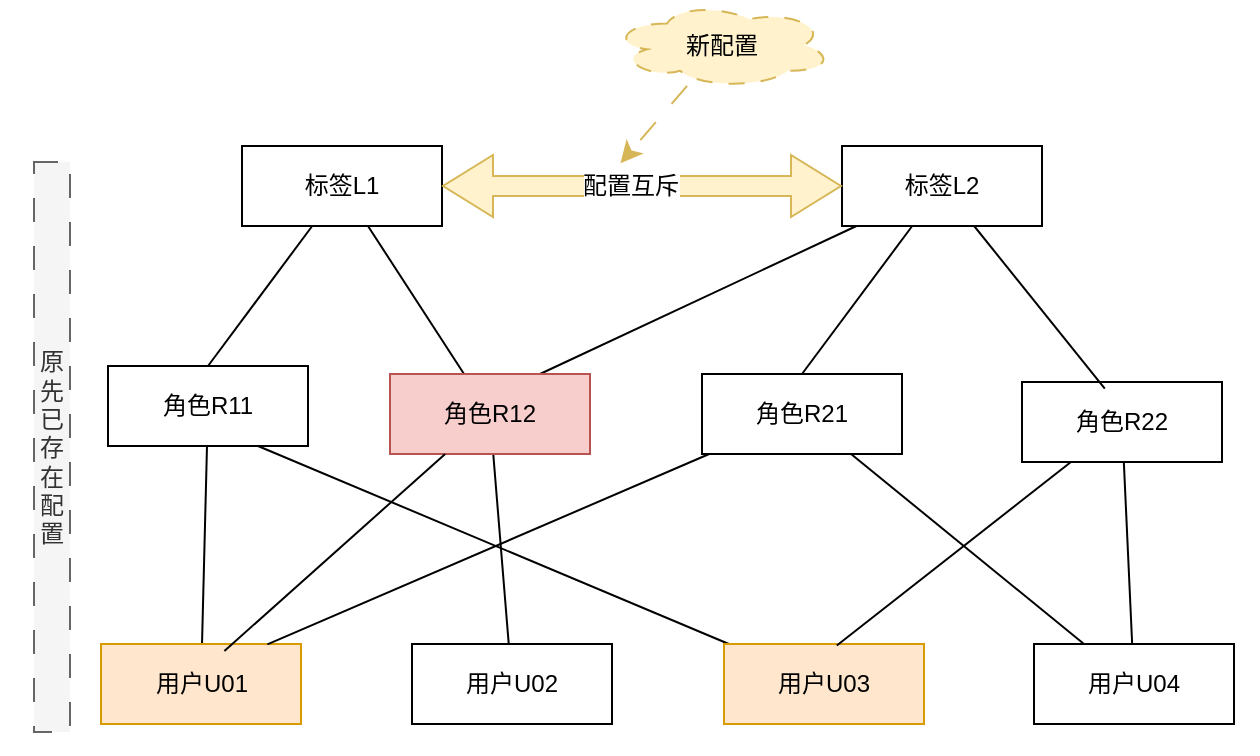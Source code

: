 <mxfile version="26.2.14" pages="5">
  <diagram name="标签互斥" id="sRZyp8Yas-7lkeCJVd-7">
    <mxGraphModel dx="1124" dy="819" grid="0" gridSize="10" guides="1" tooltips="1" connect="1" arrows="1" fold="1" page="0" pageScale="1" pageWidth="827" pageHeight="1169" math="0" shadow="0">
      <root>
        <mxCell id="0" />
        <mxCell id="1" parent="0" />
        <mxCell id="G1KZ766goiGEvs0yxv07-32" value="" style="rounded=0;whiteSpace=wrap;html=1;strokeColor=none;" vertex="1" parent="1">
          <mxGeometry x="-301" y="-58" width="629" height="377" as="geometry" />
        </mxCell>
        <mxCell id="G1KZ766goiGEvs0yxv07-8" style="edgeStyle=none;curved=1;rounded=0;orthogonalLoop=1;jettySize=auto;html=1;entryX=0.5;entryY=0;entryDx=0;entryDy=0;fontSize=12;startSize=8;endSize=8;endArrow=none;startFill=0;" edge="1" parent="1" source="G1KZ766goiGEvs0yxv07-2" target="G1KZ766goiGEvs0yxv07-4">
          <mxGeometry relative="1" as="geometry" />
        </mxCell>
        <mxCell id="G1KZ766goiGEvs0yxv07-9" style="edgeStyle=none;curved=1;rounded=0;orthogonalLoop=1;jettySize=auto;html=1;fontSize=12;startSize=8;endSize=8;endArrow=none;startFill=0;" edge="1" parent="1" source="G1KZ766goiGEvs0yxv07-2" target="G1KZ766goiGEvs0yxv07-5">
          <mxGeometry relative="1" as="geometry" />
        </mxCell>
        <mxCell id="G1KZ766goiGEvs0yxv07-2" value="标签L1" style="whiteSpace=wrap;html=1;align=center;" vertex="1" parent="1">
          <mxGeometry x="-180" y="15" width="100" height="40" as="geometry" />
        </mxCell>
        <mxCell id="G1KZ766goiGEvs0yxv07-10" style="edgeStyle=none;curved=1;rounded=0;orthogonalLoop=1;jettySize=auto;html=1;entryX=0.5;entryY=0;entryDx=0;entryDy=0;fontSize=12;startSize=8;endSize=8;endArrow=none;startFill=0;" edge="1" parent="1" source="G1KZ766goiGEvs0yxv07-3" target="G1KZ766goiGEvs0yxv07-6">
          <mxGeometry relative="1" as="geometry" />
        </mxCell>
        <mxCell id="G1KZ766goiGEvs0yxv07-27" style="edgeStyle=none;curved=1;rounded=0;orthogonalLoop=1;jettySize=auto;html=1;entryX=0.75;entryY=0;entryDx=0;entryDy=0;fontSize=12;startSize=8;endSize=8;endArrow=none;startFill=0;" edge="1" parent="1" source="G1KZ766goiGEvs0yxv07-3" target="G1KZ766goiGEvs0yxv07-5">
          <mxGeometry relative="1" as="geometry" />
        </mxCell>
        <mxCell id="G1KZ766goiGEvs0yxv07-3" value="标签L2" style="whiteSpace=wrap;html=1;align=center;" vertex="1" parent="1">
          <mxGeometry x="120" y="15" width="100" height="40" as="geometry" />
        </mxCell>
        <mxCell id="G1KZ766goiGEvs0yxv07-17" style="edgeStyle=none;curved=1;rounded=0;orthogonalLoop=1;jettySize=auto;html=1;fontSize=12;startSize=8;endSize=8;endArrow=none;startFill=0;" edge="1" parent="1" source="G1KZ766goiGEvs0yxv07-4" target="G1KZ766goiGEvs0yxv07-12">
          <mxGeometry relative="1" as="geometry" />
        </mxCell>
        <mxCell id="G1KZ766goiGEvs0yxv07-4" value="角色R11" style="whiteSpace=wrap;html=1;align=center;" vertex="1" parent="1">
          <mxGeometry x="-247" y="125" width="100" height="40" as="geometry" />
        </mxCell>
        <mxCell id="G1KZ766goiGEvs0yxv07-20" style="edgeStyle=none;curved=1;rounded=0;orthogonalLoop=1;jettySize=auto;html=1;fontSize=12;startSize=8;endSize=8;endArrow=none;startFill=0;" edge="1" parent="1" source="G1KZ766goiGEvs0yxv07-5" target="G1KZ766goiGEvs0yxv07-13">
          <mxGeometry relative="1" as="geometry" />
        </mxCell>
        <mxCell id="G1KZ766goiGEvs0yxv07-21" style="edgeStyle=none;curved=1;rounded=0;orthogonalLoop=1;jettySize=auto;html=1;fontSize=12;startSize=8;endSize=8;exitX=0.75;exitY=1;exitDx=0;exitDy=0;endArrow=none;startFill=0;" edge="1" parent="1" source="G1KZ766goiGEvs0yxv07-4" target="G1KZ766goiGEvs0yxv07-14">
          <mxGeometry relative="1" as="geometry" />
        </mxCell>
        <mxCell id="G1KZ766goiGEvs0yxv07-5" value="角色R12" style="whiteSpace=wrap;html=1;align=center;fillColor=#f8cecc;strokeColor=#b85450;" vertex="1" parent="1">
          <mxGeometry x="-106" y="129" width="100" height="40" as="geometry" />
        </mxCell>
        <mxCell id="G1KZ766goiGEvs0yxv07-24" style="edgeStyle=none;curved=1;rounded=0;orthogonalLoop=1;jettySize=auto;html=1;entryX=0.25;entryY=0;entryDx=0;entryDy=0;fontSize=12;startSize=8;endSize=8;endArrow=none;startFill=0;" edge="1" parent="1" source="G1KZ766goiGEvs0yxv07-6" target="G1KZ766goiGEvs0yxv07-15">
          <mxGeometry relative="1" as="geometry" />
        </mxCell>
        <mxCell id="G1KZ766goiGEvs0yxv07-6" value="角色R21" style="whiteSpace=wrap;html=1;align=center;" vertex="1" parent="1">
          <mxGeometry x="50" y="129" width="100" height="40" as="geometry" />
        </mxCell>
        <mxCell id="G1KZ766goiGEvs0yxv07-22" style="edgeStyle=none;curved=1;rounded=0;orthogonalLoop=1;jettySize=auto;html=1;fontSize=12;startSize=8;endSize=8;endArrow=none;startFill=0;" edge="1" parent="1" source="G1KZ766goiGEvs0yxv07-7" target="G1KZ766goiGEvs0yxv07-15">
          <mxGeometry relative="1" as="geometry" />
        </mxCell>
        <mxCell id="G1KZ766goiGEvs0yxv07-7" value="角色R22" style="whiteSpace=wrap;html=1;align=center;" vertex="1" parent="1">
          <mxGeometry x="210" y="133" width="100" height="40" as="geometry" />
        </mxCell>
        <mxCell id="G1KZ766goiGEvs0yxv07-11" style="edgeStyle=none;curved=1;rounded=0;orthogonalLoop=1;jettySize=auto;html=1;entryX=0.414;entryY=0.083;entryDx=0;entryDy=0;entryPerimeter=0;fontSize=12;startSize=8;endSize=8;endArrow=none;startFill=0;" edge="1" parent="1" source="G1KZ766goiGEvs0yxv07-3" target="G1KZ766goiGEvs0yxv07-7">
          <mxGeometry relative="1" as="geometry" />
        </mxCell>
        <mxCell id="G1KZ766goiGEvs0yxv07-12" value="用户U01" style="whiteSpace=wrap;html=1;align=center;fillColor=#ffe6cc;strokeColor=#d79b00;" vertex="1" parent="1">
          <mxGeometry x="-250.5" y="264" width="100" height="40" as="geometry" />
        </mxCell>
        <mxCell id="G1KZ766goiGEvs0yxv07-13" value="用户U02" style="whiteSpace=wrap;html=1;align=center;" vertex="1" parent="1">
          <mxGeometry x="-95" y="264" width="100" height="40" as="geometry" />
        </mxCell>
        <mxCell id="G1KZ766goiGEvs0yxv07-14" value="用户U03" style="whiteSpace=wrap;html=1;align=center;fillColor=#ffe6cc;strokeColor=#d79b00;" vertex="1" parent="1">
          <mxGeometry x="61" y="264" width="100" height="40" as="geometry" />
        </mxCell>
        <mxCell id="G1KZ766goiGEvs0yxv07-15" value="用户U04" style="whiteSpace=wrap;html=1;align=center;" vertex="1" parent="1">
          <mxGeometry x="216" y="264" width="100" height="40" as="geometry" />
        </mxCell>
        <mxCell id="G1KZ766goiGEvs0yxv07-18" style="edgeStyle=none;curved=1;rounded=0;orthogonalLoop=1;jettySize=auto;html=1;entryX=0.617;entryY=0.087;entryDx=0;entryDy=0;entryPerimeter=0;fontSize=12;startSize=8;endSize=8;endArrow=none;startFill=0;" edge="1" parent="1" source="G1KZ766goiGEvs0yxv07-5" target="G1KZ766goiGEvs0yxv07-12">
          <mxGeometry relative="1" as="geometry" />
        </mxCell>
        <mxCell id="G1KZ766goiGEvs0yxv07-19" style="edgeStyle=none;curved=1;rounded=0;orthogonalLoop=1;jettySize=auto;html=1;entryX=0.832;entryY=0.004;entryDx=0;entryDy=0;entryPerimeter=0;fontSize=12;startSize=8;endSize=8;endArrow=none;startFill=0;" edge="1" parent="1" source="G1KZ766goiGEvs0yxv07-6" target="G1KZ766goiGEvs0yxv07-12">
          <mxGeometry relative="1" as="geometry" />
        </mxCell>
        <mxCell id="G1KZ766goiGEvs0yxv07-23" style="edgeStyle=none;curved=1;rounded=0;orthogonalLoop=1;jettySize=auto;html=1;entryX=0.564;entryY=0.018;entryDx=0;entryDy=0;entryPerimeter=0;fontSize=12;startSize=8;endSize=8;endArrow=none;startFill=0;" edge="1" parent="1" source="G1KZ766goiGEvs0yxv07-7" target="G1KZ766goiGEvs0yxv07-14">
          <mxGeometry relative="1" as="geometry" />
        </mxCell>
        <mxCell id="G1KZ766goiGEvs0yxv07-25" value="" style="shape=flexArrow;endArrow=classic;startArrow=classic;html=1;rounded=0;fontSize=12;startSize=8;endSize=8;curved=1;entryX=0;entryY=0.5;entryDx=0;entryDy=0;exitX=1;exitY=0.5;exitDx=0;exitDy=0;fillColor=#fff2cc;strokeColor=#d6b656;" edge="1" parent="1" source="G1KZ766goiGEvs0yxv07-2" target="G1KZ766goiGEvs0yxv07-3">
          <mxGeometry width="100" height="100" relative="1" as="geometry">
            <mxPoint x="-40" y="68" as="sourcePoint" />
            <mxPoint x="60" y="-32" as="targetPoint" />
          </mxGeometry>
        </mxCell>
        <mxCell id="G1KZ766goiGEvs0yxv07-26" value="配置互斥" style="edgeLabel;html=1;align=center;verticalAlign=middle;resizable=0;points=[];fontSize=12;" vertex="1" connectable="0" parent="G1KZ766goiGEvs0yxv07-25">
          <mxGeometry x="-0.058" relative="1" as="geometry">
            <mxPoint as="offset" />
          </mxGeometry>
        </mxCell>
        <mxCell id="G1KZ766goiGEvs0yxv07-29" value="原先已存在配置" style="text;html=1;align=center;verticalAlign=middle;whiteSpace=wrap;rounded=0;dashed=1;strokeColor=#666666;dashPattern=12 12;fillColor=#f5f5f5;fontColor=#333333;" vertex="1" parent="1">
          <mxGeometry x="-284" y="23" width="18" height="285" as="geometry" />
        </mxCell>
        <mxCell id="G1KZ766goiGEvs0yxv07-31" style="edgeStyle=none;curved=1;rounded=0;orthogonalLoop=1;jettySize=auto;html=1;fontSize=12;startSize=8;endSize=8;dashed=1;dashPattern=12 12;fillColor=#fff2cc;strokeColor=#d6b656;" edge="1" parent="1" source="G1KZ766goiGEvs0yxv07-30">
          <mxGeometry relative="1" as="geometry">
            <mxPoint x="9.241" y="23.621" as="targetPoint" />
          </mxGeometry>
        </mxCell>
        <mxCell id="G1KZ766goiGEvs0yxv07-30" value="新配置" style="ellipse;shape=cloud;whiteSpace=wrap;html=1;dashed=1;dashPattern=8 8;fillColor=#fff2cc;strokeColor=#d6b656;" vertex="1" parent="1">
          <mxGeometry x="5" y="-57" width="110" height="43" as="geometry" />
        </mxCell>
      </root>
    </mxGraphModel>
  </diagram>
  <diagram id="r5c-nV8iw3ZTS1034cAv" name="职务表模型">
    <mxGraphModel dx="1120" dy="823" grid="0" gridSize="10" guides="1" tooltips="1" connect="1" arrows="1" fold="1" page="0" pageScale="1" pageWidth="827" pageHeight="1169" math="0" shadow="0">
      <root>
        <mxCell id="0" />
        <mxCell id="1" parent="0" />
        <mxCell id="ipFM4Zahh8e25MjfT3L8-1" value="账号" style="shape=table;startSize=30;container=1;collapsible=1;childLayout=tableLayout;fixedRows=1;rowLines=0;fontStyle=1;align=center;resizeLast=1;html=1;" parent="1" vertex="1">
          <mxGeometry x="-162" y="-45" width="180" height="150" as="geometry" />
        </mxCell>
        <mxCell id="ipFM4Zahh8e25MjfT3L8-2" value="" style="shape=tableRow;horizontal=0;startSize=0;swimlaneHead=0;swimlaneBody=0;fillColor=none;collapsible=0;dropTarget=0;points=[[0,0.5],[1,0.5]];portConstraint=eastwest;top=0;left=0;right=0;bottom=1;" parent="ipFM4Zahh8e25MjfT3L8-1" vertex="1">
          <mxGeometry y="30" width="180" height="30" as="geometry" />
        </mxCell>
        <mxCell id="ipFM4Zahh8e25MjfT3L8-3" value="PK" style="shape=partialRectangle;connectable=0;fillColor=none;top=0;left=0;bottom=0;right=0;fontStyle=1;overflow=hidden;whiteSpace=wrap;html=1;" parent="ipFM4Zahh8e25MjfT3L8-2" vertex="1">
          <mxGeometry width="30" height="30" as="geometry">
            <mxRectangle width="30" height="30" as="alternateBounds" />
          </mxGeometry>
        </mxCell>
        <mxCell id="ipFM4Zahh8e25MjfT3L8-4" value="账号ID" style="shape=partialRectangle;connectable=0;fillColor=none;top=0;left=0;bottom=0;right=0;align=left;spacingLeft=6;fontStyle=5;overflow=hidden;whiteSpace=wrap;html=1;" parent="ipFM4Zahh8e25MjfT3L8-2" vertex="1">
          <mxGeometry x="30" width="150" height="30" as="geometry">
            <mxRectangle width="150" height="30" as="alternateBounds" />
          </mxGeometry>
        </mxCell>
        <mxCell id="ipFM4Zahh8e25MjfT3L8-5" value="" style="shape=tableRow;horizontal=0;startSize=0;swimlaneHead=0;swimlaneBody=0;fillColor=none;collapsible=0;dropTarget=0;points=[[0,0.5],[1,0.5]];portConstraint=eastwest;top=0;left=0;right=0;bottom=0;" parent="ipFM4Zahh8e25MjfT3L8-1" vertex="1">
          <mxGeometry y="60" width="180" height="30" as="geometry" />
        </mxCell>
        <mxCell id="ipFM4Zahh8e25MjfT3L8-6" value="" style="shape=partialRectangle;connectable=0;fillColor=none;top=0;left=0;bottom=0;right=0;editable=1;overflow=hidden;whiteSpace=wrap;html=1;" parent="ipFM4Zahh8e25MjfT3L8-5" vertex="1">
          <mxGeometry width="30" height="30" as="geometry">
            <mxRectangle width="30" height="30" as="alternateBounds" />
          </mxGeometry>
        </mxCell>
        <mxCell id="ipFM4Zahh8e25MjfT3L8-7" value="账号名" style="shape=partialRectangle;connectable=0;fillColor=none;top=0;left=0;bottom=0;right=0;align=left;spacingLeft=6;overflow=hidden;whiteSpace=wrap;html=1;" parent="ipFM4Zahh8e25MjfT3L8-5" vertex="1">
          <mxGeometry x="30" width="150" height="30" as="geometry">
            <mxRectangle width="150" height="30" as="alternateBounds" />
          </mxGeometry>
        </mxCell>
        <mxCell id="ipFM4Zahh8e25MjfT3L8-8" value="" style="shape=tableRow;horizontal=0;startSize=0;swimlaneHead=0;swimlaneBody=0;fillColor=none;collapsible=0;dropTarget=0;points=[[0,0.5],[1,0.5]];portConstraint=eastwest;top=0;left=0;right=0;bottom=0;" parent="ipFM4Zahh8e25MjfT3L8-1" vertex="1">
          <mxGeometry y="90" width="180" height="30" as="geometry" />
        </mxCell>
        <mxCell id="ipFM4Zahh8e25MjfT3L8-9" value="" style="shape=partialRectangle;connectable=0;fillColor=none;top=0;left=0;bottom=0;right=0;editable=1;overflow=hidden;whiteSpace=wrap;html=1;" parent="ipFM4Zahh8e25MjfT3L8-8" vertex="1">
          <mxGeometry width="30" height="30" as="geometry">
            <mxRectangle width="30" height="30" as="alternateBounds" />
          </mxGeometry>
        </mxCell>
        <mxCell id="ipFM4Zahh8e25MjfT3L8-10" value="姓名" style="shape=partialRectangle;connectable=0;fillColor=none;top=0;left=0;bottom=0;right=0;align=left;spacingLeft=6;overflow=hidden;whiteSpace=wrap;html=1;" parent="ipFM4Zahh8e25MjfT3L8-8" vertex="1">
          <mxGeometry x="30" width="150" height="30" as="geometry">
            <mxRectangle width="150" height="30" as="alternateBounds" />
          </mxGeometry>
        </mxCell>
        <mxCell id="ipFM4Zahh8e25MjfT3L8-11" value="" style="shape=tableRow;horizontal=0;startSize=0;swimlaneHead=0;swimlaneBody=0;fillColor=none;collapsible=0;dropTarget=0;points=[[0,0.5],[1,0.5]];portConstraint=eastwest;top=0;left=0;right=0;bottom=0;" parent="ipFM4Zahh8e25MjfT3L8-1" vertex="1">
          <mxGeometry y="120" width="180" height="30" as="geometry" />
        </mxCell>
        <mxCell id="ipFM4Zahh8e25MjfT3L8-12" value="" style="shape=partialRectangle;connectable=0;fillColor=none;top=0;left=0;bottom=0;right=0;editable=1;overflow=hidden;whiteSpace=wrap;html=1;" parent="ipFM4Zahh8e25MjfT3L8-11" vertex="1">
          <mxGeometry width="30" height="30" as="geometry">
            <mxRectangle width="30" height="30" as="alternateBounds" />
          </mxGeometry>
        </mxCell>
        <mxCell id="ipFM4Zahh8e25MjfT3L8-13" value="职务ID" style="shape=partialRectangle;connectable=0;fillColor=none;top=0;left=0;bottom=0;right=0;align=left;spacingLeft=6;overflow=hidden;whiteSpace=wrap;html=1;" parent="ipFM4Zahh8e25MjfT3L8-11" vertex="1">
          <mxGeometry x="30" width="150" height="30" as="geometry">
            <mxRectangle width="150" height="30" as="alternateBounds" />
          </mxGeometry>
        </mxCell>
        <mxCell id="ipFM4Zahh8e25MjfT3L8-14" value="职务" style="shape=table;startSize=30;container=1;collapsible=1;childLayout=tableLayout;fixedRows=1;rowLines=0;fontStyle=1;align=center;resizeLast=1;html=1;" parent="1" vertex="1">
          <mxGeometry x="172" y="-45" width="180" height="210" as="geometry" />
        </mxCell>
        <mxCell id="ipFM4Zahh8e25MjfT3L8-15" value="" style="shape=tableRow;horizontal=0;startSize=0;swimlaneHead=0;swimlaneBody=0;fillColor=none;collapsible=0;dropTarget=0;points=[[0,0.5],[1,0.5]];portConstraint=eastwest;top=0;left=0;right=0;bottom=1;" parent="ipFM4Zahh8e25MjfT3L8-14" vertex="1">
          <mxGeometry y="30" width="180" height="30" as="geometry" />
        </mxCell>
        <mxCell id="ipFM4Zahh8e25MjfT3L8-16" value="PK" style="shape=partialRectangle;connectable=0;fillColor=none;top=0;left=0;bottom=0;right=0;fontStyle=1;overflow=hidden;whiteSpace=wrap;html=1;" parent="ipFM4Zahh8e25MjfT3L8-15" vertex="1">
          <mxGeometry width="30" height="30" as="geometry">
            <mxRectangle width="30" height="30" as="alternateBounds" />
          </mxGeometry>
        </mxCell>
        <mxCell id="ipFM4Zahh8e25MjfT3L8-17" value="职务ID" style="shape=partialRectangle;connectable=0;fillColor=none;top=0;left=0;bottom=0;right=0;align=left;spacingLeft=6;fontStyle=5;overflow=hidden;whiteSpace=wrap;html=1;" parent="ipFM4Zahh8e25MjfT3L8-15" vertex="1">
          <mxGeometry x="30" width="150" height="30" as="geometry">
            <mxRectangle width="150" height="30" as="alternateBounds" />
          </mxGeometry>
        </mxCell>
        <mxCell id="ipFM4Zahh8e25MjfT3L8-18" value="" style="shape=tableRow;horizontal=0;startSize=0;swimlaneHead=0;swimlaneBody=0;fillColor=none;collapsible=0;dropTarget=0;points=[[0,0.5],[1,0.5]];portConstraint=eastwest;top=0;left=0;right=0;bottom=0;" parent="ipFM4Zahh8e25MjfT3L8-14" vertex="1">
          <mxGeometry y="60" width="180" height="30" as="geometry" />
        </mxCell>
        <mxCell id="ipFM4Zahh8e25MjfT3L8-19" value="" style="shape=partialRectangle;connectable=0;fillColor=none;top=0;left=0;bottom=0;right=0;editable=1;overflow=hidden;whiteSpace=wrap;html=1;" parent="ipFM4Zahh8e25MjfT3L8-18" vertex="1">
          <mxGeometry width="30" height="30" as="geometry">
            <mxRectangle width="30" height="30" as="alternateBounds" />
          </mxGeometry>
        </mxCell>
        <mxCell id="ipFM4Zahh8e25MjfT3L8-20" value="职务名称" style="shape=partialRectangle;connectable=0;fillColor=none;top=0;left=0;bottom=0;right=0;align=left;spacingLeft=6;overflow=hidden;whiteSpace=wrap;html=1;" parent="ipFM4Zahh8e25MjfT3L8-18" vertex="1">
          <mxGeometry x="30" width="150" height="30" as="geometry">
            <mxRectangle width="150" height="30" as="alternateBounds" />
          </mxGeometry>
        </mxCell>
        <mxCell id="JGVsBsjAa0BmIgP1gEQa-1" value="" style="shape=tableRow;horizontal=0;startSize=0;swimlaneHead=0;swimlaneBody=0;fillColor=none;collapsible=0;dropTarget=0;points=[[0,0.5],[1,0.5]];portConstraint=eastwest;top=0;left=0;right=0;bottom=0;" vertex="1" parent="ipFM4Zahh8e25MjfT3L8-14">
          <mxGeometry y="90" width="180" height="30" as="geometry" />
        </mxCell>
        <mxCell id="JGVsBsjAa0BmIgP1gEQa-2" value="" style="shape=partialRectangle;connectable=0;fillColor=none;top=0;left=0;bottom=0;right=0;editable=1;overflow=hidden;whiteSpace=wrap;html=1;" vertex="1" parent="JGVsBsjAa0BmIgP1gEQa-1">
          <mxGeometry width="30" height="30" as="geometry">
            <mxRectangle width="30" height="30" as="alternateBounds" />
          </mxGeometry>
        </mxCell>
        <mxCell id="JGVsBsjAa0BmIgP1gEQa-3" value="职务简称" style="shape=partialRectangle;connectable=0;fillColor=none;top=0;left=0;bottom=0;right=0;align=left;spacingLeft=6;overflow=hidden;whiteSpace=wrap;html=1;" vertex="1" parent="JGVsBsjAa0BmIgP1gEQa-1">
          <mxGeometry x="30" width="150" height="30" as="geometry">
            <mxRectangle width="150" height="30" as="alternateBounds" />
          </mxGeometry>
        </mxCell>
        <mxCell id="ipFM4Zahh8e25MjfT3L8-21" value="" style="shape=tableRow;horizontal=0;startSize=0;swimlaneHead=0;swimlaneBody=0;fillColor=none;collapsible=0;dropTarget=0;points=[[0,0.5],[1,0.5]];portConstraint=eastwest;top=0;left=0;right=0;bottom=0;" parent="ipFM4Zahh8e25MjfT3L8-14" vertex="1">
          <mxGeometry y="120" width="180" height="30" as="geometry" />
        </mxCell>
        <mxCell id="ipFM4Zahh8e25MjfT3L8-22" value="" style="shape=partialRectangle;connectable=0;fillColor=none;top=0;left=0;bottom=0;right=0;editable=1;overflow=hidden;whiteSpace=wrap;html=1;" parent="ipFM4Zahh8e25MjfT3L8-21" vertex="1">
          <mxGeometry width="30" height="30" as="geometry">
            <mxRectangle width="30" height="30" as="alternateBounds" />
          </mxGeometry>
        </mxCell>
        <mxCell id="ipFM4Zahh8e25MjfT3L8-23" value="层级（总部/省分/地市）" style="shape=partialRectangle;connectable=0;fillColor=none;top=0;left=0;bottom=0;right=0;align=left;spacingLeft=6;overflow=hidden;whiteSpace=wrap;html=1;" parent="ipFM4Zahh8e25MjfT3L8-21" vertex="1">
          <mxGeometry x="30" width="150" height="30" as="geometry">
            <mxRectangle width="150" height="30" as="alternateBounds" />
          </mxGeometry>
        </mxCell>
        <mxCell id="ipFM4Zahh8e25MjfT3L8-24" value="" style="shape=tableRow;horizontal=0;startSize=0;swimlaneHead=0;swimlaneBody=0;fillColor=none;collapsible=0;dropTarget=0;points=[[0,0.5],[1,0.5]];portConstraint=eastwest;top=0;left=0;right=0;bottom=0;" parent="ipFM4Zahh8e25MjfT3L8-14" vertex="1">
          <mxGeometry y="150" width="180" height="30" as="geometry" />
        </mxCell>
        <mxCell id="ipFM4Zahh8e25MjfT3L8-25" value="" style="shape=partialRectangle;connectable=0;fillColor=none;top=0;left=0;bottom=0;right=0;editable=1;overflow=hidden;whiteSpace=wrap;html=1;" parent="ipFM4Zahh8e25MjfT3L8-24" vertex="1">
          <mxGeometry width="30" height="30" as="geometry">
            <mxRectangle width="30" height="30" as="alternateBounds" />
          </mxGeometry>
        </mxCell>
        <mxCell id="ipFM4Zahh8e25MjfT3L8-26" value="排序值（100~999）" style="shape=partialRectangle;connectable=0;fillColor=none;top=0;left=0;bottom=0;right=0;align=left;spacingLeft=6;overflow=hidden;whiteSpace=wrap;html=1;" parent="ipFM4Zahh8e25MjfT3L8-24" vertex="1">
          <mxGeometry x="30" width="150" height="30" as="geometry">
            <mxRectangle width="150" height="30" as="alternateBounds" />
          </mxGeometry>
        </mxCell>
        <mxCell id="ipFM4Zahh8e25MjfT3L8-27" value="" style="shape=tableRow;horizontal=0;startSize=0;swimlaneHead=0;swimlaneBody=0;fillColor=none;collapsible=0;dropTarget=0;points=[[0,0.5],[1,0.5]];portConstraint=eastwest;top=0;left=0;right=0;bottom=0;" parent="ipFM4Zahh8e25MjfT3L8-14" vertex="1">
          <mxGeometry y="180" width="180" height="30" as="geometry" />
        </mxCell>
        <mxCell id="ipFM4Zahh8e25MjfT3L8-28" value="" style="shape=partialRectangle;connectable=0;fillColor=none;top=0;left=0;bottom=0;right=0;editable=1;overflow=hidden;whiteSpace=wrap;html=1;" parent="ipFM4Zahh8e25MjfT3L8-27" vertex="1">
          <mxGeometry width="30" height="30" as="geometry">
            <mxRectangle width="30" height="30" as="alternateBounds" />
          </mxGeometry>
        </mxCell>
        <mxCell id="ipFM4Zahh8e25MjfT3L8-29" value="备注" style="shape=partialRectangle;connectable=0;fillColor=none;top=0;left=0;bottom=0;right=0;align=left;spacingLeft=6;overflow=hidden;whiteSpace=wrap;html=1;" parent="ipFM4Zahh8e25MjfT3L8-27" vertex="1">
          <mxGeometry x="30" width="150" height="30" as="geometry">
            <mxRectangle width="150" height="30" as="alternateBounds" />
          </mxGeometry>
        </mxCell>
        <mxCell id="ipFM4Zahh8e25MjfT3L8-30" style="edgeStyle=orthogonalEdgeStyle;rounded=0;orthogonalLoop=1;jettySize=auto;html=1;entryX=0;entryY=0.5;entryDx=0;entryDy=0;fontSize=12;startSize=8;endSize=8;exitX=1;exitY=0.5;exitDx=0;exitDy=0;startArrow=ERoneToMany;startFill=0;endArrow=ERmandOne;endFill=0;" parent="1" source="ipFM4Zahh8e25MjfT3L8-11" target="ipFM4Zahh8e25MjfT3L8-15" edge="1">
          <mxGeometry relative="1" as="geometry" />
        </mxCell>
      </root>
    </mxGraphModel>
  </diagram>
  <diagram id="tgAgG-Pi4elK45_AKCTg" name="标准角色新增流程">
    <mxGraphModel dx="1444" dy="1014" grid="0" gridSize="10" guides="1" tooltips="1" connect="1" arrows="1" fold="1" page="0" pageScale="1" pageWidth="827" pageHeight="1169" math="0" shadow="0">
      <root>
        <mxCell id="0" />
        <mxCell id="1" parent="0" />
        <mxCell id="INYJPUc9phHzW6EPjb9G-1" value="Pool" style="swimlane;childLayout=stackLayout;resizeParent=1;resizeParentMax=0;startSize=20;horizontal=0;horizontalStack=1;fillColor=#f5f5f5;fontColor=#333333;strokeColor=#666666;" vertex="1" parent="1">
          <mxGeometry x="-89" y="-57" width="758" height="511" as="geometry" />
        </mxCell>
        <mxCell id="INYJPUc9phHzW6EPjb9G-2" value="总部业务管理员" style="swimlane;startSize=20;" vertex="1" parent="INYJPUc9phHzW6EPjb9G-1">
          <mxGeometry x="20" width="220" height="511" as="geometry" />
        </mxCell>
        <mxCell id="INYJPUc9phHzW6EPjb9G-5" value="新建标准角色" style="rounded=0;whiteSpace=wrap;html=1;" vertex="1" parent="INYJPUc9phHzW6EPjb9G-2">
          <mxGeometry x="52" y="58" width="120" height="60" as="geometry" />
        </mxCell>
        <mxCell id="INYJPUc9phHzW6EPjb9G-6" value="配置标准角色与组织关系" style="rounded=0;whiteSpace=wrap;html=1;" vertex="1" parent="INYJPUc9phHzW6EPjb9G-2">
          <mxGeometry x="52" y="167" width="120" height="60" as="geometry" />
        </mxCell>
        <mxCell id="INYJPUc9phHzW6EPjb9G-7" value="" style="edgeStyle=none;curved=1;rounded=0;orthogonalLoop=1;jettySize=auto;html=1;fontSize=12;startSize=8;endSize=8;" edge="1" parent="INYJPUc9phHzW6EPjb9G-2" source="INYJPUc9phHzW6EPjb9G-5" target="INYJPUc9phHzW6EPjb9G-6">
          <mxGeometry relative="1" as="geometry" />
        </mxCell>
        <mxCell id="INYJPUc9phHzW6EPjb9G-3" value="各省地市业务管理员" style="swimlane;startSize=20;" vertex="1" parent="INYJPUc9phHzW6EPjb9G-1">
          <mxGeometry x="240" width="298" height="511" as="geometry" />
        </mxCell>
        <mxCell id="INYJPUc9phHzW6EPjb9G-8" value="&lt;span style=&quot;color: rgb(0, 0, 0);&quot;&gt;配置标准角色与所辖组织关系&lt;/span&gt;" style="rounded=0;whiteSpace=wrap;html=1;" vertex="1" parent="INYJPUc9phHzW6EPjb9G-3">
          <mxGeometry x="76" y="167" width="120" height="60" as="geometry" />
        </mxCell>
        <mxCell id="INYJPUc9phHzW6EPjb9G-16" value="" style="edgeStyle=none;curved=1;rounded=0;orthogonalLoop=1;jettySize=auto;html=1;fontSize=12;startSize=8;endSize=8;" edge="1" parent="INYJPUc9phHzW6EPjb9G-3" source="INYJPUc9phHzW6EPjb9G-12" target="INYJPUc9phHzW6EPjb9G-15">
          <mxGeometry relative="1" as="geometry" />
        </mxCell>
        <mxCell id="INYJPUc9phHzW6EPjb9G-12" value="自动产生角色实例" style="rounded=0;whiteSpace=wrap;html=1;fillColor=#dae8fc;strokeColor=#6c8ebf;" vertex="1" parent="INYJPUc9phHzW6EPjb9G-3">
          <mxGeometry x="-62" y="279" width="120" height="60" as="geometry" />
        </mxCell>
        <mxCell id="INYJPUc9phHzW6EPjb9G-14" style="edgeStyle=none;curved=1;rounded=0;orthogonalLoop=1;jettySize=auto;html=1;entryX=0.602;entryY=0.037;entryDx=0;entryDy=0;entryPerimeter=0;fontSize=12;startSize=8;endSize=8;" edge="1" parent="INYJPUc9phHzW6EPjb9G-3" source="INYJPUc9phHzW6EPjb9G-8" target="INYJPUc9phHzW6EPjb9G-12">
          <mxGeometry relative="1" as="geometry" />
        </mxCell>
        <mxCell id="INYJPUc9phHzW6EPjb9G-15" value="配置角色实例拥有权限" style="rounded=0;whiteSpace=wrap;html=1;" vertex="1" parent="INYJPUc9phHzW6EPjb9G-3">
          <mxGeometry x="58" y="400" width="120" height="60" as="geometry" />
        </mxCell>
        <mxCell id="INYJPUc9phHzW6EPjb9G-4" value="4A管理员" style="swimlane;startSize=20;" vertex="1" parent="INYJPUc9phHzW6EPjb9G-1">
          <mxGeometry x="538" width="220" height="511" as="geometry" />
        </mxCell>
        <mxCell id="INYJPUc9phHzW6EPjb9G-19" value="" style="edgeStyle=none;curved=1;rounded=0;orthogonalLoop=1;jettySize=auto;html=1;fontSize=12;startSize=8;endSize=8;" edge="1" parent="INYJPUc9phHzW6EPjb9G-4" source="INYJPUc9phHzW6EPjb9G-17" target="INYJPUc9phHzW6EPjb9G-18">
          <mxGeometry relative="1" as="geometry" />
        </mxCell>
        <mxCell id="INYJPUc9phHzW6EPjb9G-17" value="选择用户" style="rounded=0;whiteSpace=wrap;html=1;" vertex="1" parent="INYJPUc9phHzW6EPjb9G-4">
          <mxGeometry x="50" y="64" width="120" height="60" as="geometry" />
        </mxCell>
        <mxCell id="INYJPUc9phHzW6EPjb9G-21" value="" style="edgeStyle=none;curved=1;rounded=0;orthogonalLoop=1;jettySize=auto;html=1;fontSize=12;startSize=8;endSize=8;" edge="1" parent="INYJPUc9phHzW6EPjb9G-4" source="INYJPUc9phHzW6EPjb9G-18" target="INYJPUc9phHzW6EPjb9G-20">
          <mxGeometry relative="1" as="geometry" />
        </mxCell>
        <mxCell id="INYJPUc9phHzW6EPjb9G-18" value="根据组织+标准角色查找匹配角色实例" style="whiteSpace=wrap;html=1;rounded=0;" vertex="1" parent="INYJPUc9phHzW6EPjb9G-4">
          <mxGeometry x="50" y="187" width="120" height="60" as="geometry" />
        </mxCell>
        <mxCell id="INYJPUc9phHzW6EPjb9G-25" value="" style="edgeStyle=none;curved=1;rounded=0;orthogonalLoop=1;jettySize=auto;html=1;fontSize=12;startSize=8;endSize=8;" edge="1" parent="INYJPUc9phHzW6EPjb9G-4" source="INYJPUc9phHzW6EPjb9G-20" target="INYJPUc9phHzW6EPjb9G-24">
          <mxGeometry relative="1" as="geometry" />
        </mxCell>
        <mxCell id="INYJPUc9phHzW6EPjb9G-20" value="选择角色实例配置到人员" style="whiteSpace=wrap;html=1;rounded=0;" vertex="1" parent="INYJPUc9phHzW6EPjb9G-4">
          <mxGeometry x="50" y="296" width="120" height="60" as="geometry" />
        </mxCell>
        <mxCell id="INYJPUc9phHzW6EPjb9G-24" value="自动设置用户权限" style="whiteSpace=wrap;html=1;rounded=0;fillColor=#dae8fc;strokeColor=#6c8ebf;" vertex="1" parent="INYJPUc9phHzW6EPjb9G-4">
          <mxGeometry x="50" y="410" width="120" height="60" as="geometry" />
        </mxCell>
        <mxCell id="INYJPUc9phHzW6EPjb9G-9" value="" style="edgeStyle=none;curved=1;rounded=0;orthogonalLoop=1;jettySize=auto;html=1;fontSize=12;startSize=8;endSize=8;" edge="1" parent="INYJPUc9phHzW6EPjb9G-1" source="INYJPUc9phHzW6EPjb9G-6" target="INYJPUc9phHzW6EPjb9G-8">
          <mxGeometry relative="1" as="geometry" />
        </mxCell>
        <mxCell id="INYJPUc9phHzW6EPjb9G-13" value="" style="edgeStyle=none;curved=1;rounded=0;orthogonalLoop=1;jettySize=auto;html=1;fontSize=12;startSize=8;endSize=8;" edge="1" parent="INYJPUc9phHzW6EPjb9G-1" source="INYJPUc9phHzW6EPjb9G-6" target="INYJPUc9phHzW6EPjb9G-12">
          <mxGeometry relative="1" as="geometry" />
        </mxCell>
        <mxCell id="INYJPUc9phHzW6EPjb9G-22" style="edgeStyle=none;curved=1;rounded=0;orthogonalLoop=1;jettySize=auto;html=1;entryX=0;entryY=0.5;entryDx=0;entryDy=0;fontSize=12;startSize=8;endSize=8;dashed=1;" edge="1" parent="INYJPUc9phHzW6EPjb9G-1" source="INYJPUc9phHzW6EPjb9G-12" target="INYJPUc9phHzW6EPjb9G-18">
          <mxGeometry relative="1" as="geometry" />
        </mxCell>
        <mxCell id="INYJPUc9phHzW6EPjb9G-23" style="edgeStyle=none;curved=1;rounded=0;orthogonalLoop=1;jettySize=auto;html=1;fontSize=12;startSize=8;endSize=8;entryX=0;entryY=0.5;entryDx=0;entryDy=0;dashed=1;" edge="1" parent="INYJPUc9phHzW6EPjb9G-1" source="INYJPUc9phHzW6EPjb9G-15" target="INYJPUc9phHzW6EPjb9G-24">
          <mxGeometry relative="1" as="geometry">
            <mxPoint x="506.2" y="416.4" as="targetPoint" />
          </mxGeometry>
        </mxCell>
      </root>
    </mxGraphModel>
  </diagram>
  <diagram name="业务系统单点登录流程" id="Pfesm5KMQtEsusyj0hbx">
    <mxGraphModel dx="1444" dy="614" grid="0" gridSize="10" guides="1" tooltips="1" connect="1" arrows="1" fold="1" page="0" pageScale="1" pageWidth="827" pageHeight="1169" math="0" shadow="0">
      <root>
        <mxCell id="nrwFAQoPnKu-WVGMQmIt-0" />
        <mxCell id="nrwFAQoPnKu-WVGMQmIt-1" parent="nrwFAQoPnKu-WVGMQmIt-0" />
        <mxCell id="qxEov33yZkXztcAwy9Pq-0" value="登录/统一入口登录" style="swimlane;childLayout=stackLayout;resizeParent=1;resizeParentMax=0;startSize=20;horizontal=0;horizontalStack=1;" vertex="1" parent="nrwFAQoPnKu-WVGMQmIt-1">
          <mxGeometry x="-142" y="399" width="979" height="571" as="geometry" />
        </mxCell>
        <mxCell id="qxEov33yZkXztcAwy9Pq-32" value="用户" style="swimlane;startSize=20;" vertex="1" parent="qxEov33yZkXztcAwy9Pq-0">
          <mxGeometry x="20" width="151" height="571" as="geometry" />
        </mxCell>
        <mxCell id="qxEov33yZkXztcAwy9Pq-1" value="4A门户" style="swimlane;startSize=20;" vertex="1" parent="qxEov33yZkXztcAwy9Pq-0">
          <mxGeometry x="171" width="151" height="571" as="geometry" />
        </mxCell>
        <mxCell id="qxEov33yZkXztcAwy9Pq-2" value="" style="shape=actor;whiteSpace=wrap;html=1;" vertex="1" parent="qxEov33yZkXztcAwy9Pq-1">
          <mxGeometry x="-118" y="60" width="40" height="60" as="geometry" />
        </mxCell>
        <mxCell id="qxEov33yZkXztcAwy9Pq-3" value="4A查询服务" style="swimlane;startSize=20;" vertex="1" parent="qxEov33yZkXztcAwy9Pq-0">
          <mxGeometry x="322" width="215" height="571" as="geometry" />
        </mxCell>
        <mxCell id="qxEov33yZkXztcAwy9Pq-4" value="运营管理/UAC" style="rounded=0;whiteSpace=wrap;html=1;" vertex="1" parent="qxEov33yZkXztcAwy9Pq-3">
          <mxGeometry x="-137.5" y="60" width="120" height="60" as="geometry" />
        </mxCell>
        <mxCell id="qxEov33yZkXztcAwy9Pq-6" value="登录用户信息查询接口" style="whiteSpace=wrap;html=1;rounded=0;" vertex="1" parent="qxEov33yZkXztcAwy9Pq-3">
          <mxGeometry x="47.5" y="264" width="120" height="60" as="geometry" />
        </mxCell>
        <mxCell id="qxEov33yZkXztcAwy9Pq-7" style="edgeStyle=none;curved=1;rounded=0;orthogonalLoop=1;jettySize=auto;html=1;fontSize=12;startSize=8;endSize=8;" edge="1" parent="qxEov33yZkXztcAwy9Pq-0" source="qxEov33yZkXztcAwy9Pq-2" target="qxEov33yZkXztcAwy9Pq-4">
          <mxGeometry relative="1" as="geometry">
            <mxPoint x="110.471" y="90" as="targetPoint" />
          </mxGeometry>
        </mxCell>
        <mxCell id="qxEov33yZkXztcAwy9Pq-8" value="登录" style="edgeLabel;html=1;align=center;verticalAlign=middle;resizable=0;points=[];fontSize=12;" vertex="1" connectable="0" parent="qxEov33yZkXztcAwy9Pq-7">
          <mxGeometry x="-0.213" relative="1" as="geometry">
            <mxPoint as="offset" />
          </mxGeometry>
        </mxCell>
        <mxCell id="qxEov33yZkXztcAwy9Pq-9" style="edgeStyle=none;curved=1;rounded=0;orthogonalLoop=1;jettySize=auto;html=1;fontSize=12;startSize=8;endSize=8;" edge="1" parent="qxEov33yZkXztcAwy9Pq-0" source="qxEov33yZkXztcAwy9Pq-4" target="qxEov33yZkXztcAwy9Pq-20">
          <mxGeometry relative="1" as="geometry" />
        </mxCell>
        <mxCell id="qxEov33yZkXztcAwy9Pq-10" value="携带令牌单点" style="edgeLabel;html=1;align=center;verticalAlign=middle;resizable=0;points=[];fontSize=12;" vertex="1" connectable="0" parent="qxEov33yZkXztcAwy9Pq-9">
          <mxGeometry x="-0.446" y="-1" relative="1" as="geometry">
            <mxPoint x="16" as="offset" />
          </mxGeometry>
        </mxCell>
        <mxCell id="qxEov33yZkXztcAwy9Pq-11" style="edgeStyle=none;curved=1;rounded=0;orthogonalLoop=1;jettySize=auto;html=1;entryX=1;entryY=0.25;entryDx=0;entryDy=0;fontSize=12;startSize=8;endSize=8;exitX=0;exitY=0.25;exitDx=0;exitDy=0;" edge="1" parent="qxEov33yZkXztcAwy9Pq-0" source="qxEov33yZkXztcAwy9Pq-21" target="qxEov33yZkXztcAwy9Pq-5">
          <mxGeometry relative="1" as="geometry" />
        </mxCell>
        <mxCell id="qxEov33yZkXztcAwy9Pq-12" value="令牌校验" style="edgeLabel;html=1;align=center;verticalAlign=middle;resizable=0;points=[];fontSize=12;" vertex="1" connectable="0" parent="qxEov33yZkXztcAwy9Pq-11">
          <mxGeometry x="-0.014" y="2" relative="1" as="geometry">
            <mxPoint as="offset" />
          </mxGeometry>
        </mxCell>
        <mxCell id="qxEov33yZkXztcAwy9Pq-13" value="" style="edgeStyle=none;curved=1;rounded=0;orthogonalLoop=1;jettySize=auto;html=1;fontSize=12;startSize=8;endSize=8;entryX=0;entryY=0.75;entryDx=0;entryDy=0;exitX=1;exitY=0.75;exitDx=0;exitDy=0;" edge="1" parent="qxEov33yZkXztcAwy9Pq-0" source="qxEov33yZkXztcAwy9Pq-5" target="qxEov33yZkXztcAwy9Pq-21">
          <mxGeometry relative="1" as="geometry" />
        </mxCell>
        <mxCell id="qxEov33yZkXztcAwy9Pq-14" value="令牌成功" style="edgeLabel;html=1;align=center;verticalAlign=middle;resizable=0;points=[];fontSize=12;" vertex="1" connectable="0" parent="qxEov33yZkXztcAwy9Pq-13">
          <mxGeometry x="-0.37" y="2" relative="1" as="geometry">
            <mxPoint as="offset" />
          </mxGeometry>
        </mxCell>
        <mxCell id="qxEov33yZkXztcAwy9Pq-15" style="edgeStyle=orthogonalEdgeStyle;rounded=0;orthogonalLoop=1;jettySize=auto;html=1;entryX=0.5;entryY=0;entryDx=0;entryDy=0;fontSize=12;startSize=8;endSize=8;exitX=0.5;exitY=1;exitDx=0;exitDy=0;" edge="1" parent="qxEov33yZkXztcAwy9Pq-0" source="qxEov33yZkXztcAwy9Pq-21" target="qxEov33yZkXztcAwy9Pq-6">
          <mxGeometry relative="1" as="geometry" />
        </mxCell>
        <mxCell id="qxEov33yZkXztcAwy9Pq-16" value="根据用户获取" style="edgeLabel;html=1;align=center;verticalAlign=middle;resizable=0;points=[];fontSize=12;" vertex="1" connectable="0" parent="qxEov33yZkXztcAwy9Pq-15">
          <mxGeometry x="0.157" y="-1" relative="1" as="geometry">
            <mxPoint as="offset" />
          </mxGeometry>
        </mxCell>
        <mxCell id="qxEov33yZkXztcAwy9Pq-17" value="" style="edgeStyle=none;curved=1;rounded=0;orthogonalLoop=1;jettySize=auto;html=1;fontSize=12;startSize=8;endSize=8;" edge="1" parent="qxEov33yZkXztcAwy9Pq-0" source="qxEov33yZkXztcAwy9Pq-6" target="qxEov33yZkXztcAwy9Pq-23">
          <mxGeometry relative="1" as="geometry" />
        </mxCell>
        <mxCell id="qxEov33yZkXztcAwy9Pq-34" value="用户的详细信息及权限信息" style="edgeLabel;html=1;align=center;verticalAlign=middle;resizable=0;points=[];fontSize=12;" vertex="1" connectable="0" parent="qxEov33yZkXztcAwy9Pq-17">
          <mxGeometry x="-0.174" y="-4" relative="1" as="geometry">
            <mxPoint x="1" as="offset" />
          </mxGeometry>
        </mxCell>
        <mxCell id="qxEov33yZkXztcAwy9Pq-18" value="4A认证服务" style="swimlane;startSize=20;" vertex="1" parent="qxEov33yZkXztcAwy9Pq-0">
          <mxGeometry x="537" width="215" height="571" as="geometry" />
        </mxCell>
        <mxCell id="qxEov33yZkXztcAwy9Pq-5" value="令牌校验接口" style="rounded=0;whiteSpace=wrap;html=1;" vertex="1" parent="qxEov33yZkXztcAwy9Pq-18">
          <mxGeometry x="29" y="164" width="120" height="60" as="geometry" />
        </mxCell>
        <mxCell id="qxEov33yZkXztcAwy9Pq-25" value="业务系统" style="swimlane;startSize=20;" vertex="1" parent="qxEov33yZkXztcAwy9Pq-0">
          <mxGeometry x="752" width="227" height="571" as="geometry" />
        </mxCell>
        <mxCell id="qxEov33yZkXztcAwy9Pq-19" value="" style="edgeStyle=none;curved=1;rounded=0;orthogonalLoop=1;jettySize=auto;html=1;fontSize=12;startSize=8;endSize=8;" edge="1" parent="qxEov33yZkXztcAwy9Pq-25" source="qxEov33yZkXztcAwy9Pq-20" target="qxEov33yZkXztcAwy9Pq-21">
          <mxGeometry relative="1" as="geometry" />
        </mxCell>
        <mxCell id="qxEov33yZkXztcAwy9Pq-20" value="单点登录接口" style="rounded=0;whiteSpace=wrap;html=1;" vertex="1" parent="qxEov33yZkXztcAwy9Pq-25">
          <mxGeometry x="53.5" y="60" width="120" height="60" as="geometry" />
        </mxCell>
        <mxCell id="qxEov33yZkXztcAwy9Pq-21" value="本地校验后，到4A校验令牌" style="rounded=0;whiteSpace=wrap;html=1;" vertex="1" parent="qxEov33yZkXztcAwy9Pq-25">
          <mxGeometry x="53.5" y="162" width="120" height="60" as="geometry" />
        </mxCell>
        <mxCell id="qxEov33yZkXztcAwy9Pq-22" value="" style="edgeStyle=none;curved=1;rounded=0;orthogonalLoop=1;jettySize=auto;html=1;fontSize=12;startSize=8;endSize=8;" edge="1" parent="qxEov33yZkXztcAwy9Pq-25" source="qxEov33yZkXztcAwy9Pq-23" target="qxEov33yZkXztcAwy9Pq-24">
          <mxGeometry relative="1" as="geometry" />
        </mxCell>
        <mxCell id="qxEov33yZkXztcAwy9Pq-23" value="获取用户及权限信息" style="whiteSpace=wrap;html=1;rounded=0;" vertex="1" parent="qxEov33yZkXztcAwy9Pq-25">
          <mxGeometry x="53.5" y="264" width="120" height="60" as="geometry" />
        </mxCell>
        <mxCell id="qxEov33yZkXztcAwy9Pq-36" style="edgeStyle=none;curved=1;rounded=0;orthogonalLoop=1;jettySize=auto;html=1;fontSize=12;startSize=8;endSize=8;" edge="1" parent="qxEov33yZkXztcAwy9Pq-25" source="qxEov33yZkXztcAwy9Pq-24" target="qxEov33yZkXztcAwy9Pq-35">
          <mxGeometry relative="1" as="geometry" />
        </mxCell>
        <mxCell id="qxEov33yZkXztcAwy9Pq-24" value="展示用户首页，根据具体权限展示数据" style="whiteSpace=wrap;html=1;rounded=0;" vertex="1" parent="qxEov33yZkXztcAwy9Pq-25">
          <mxGeometry x="10" y="377" width="120" height="60" as="geometry" />
        </mxCell>
        <mxCell id="qxEov33yZkXztcAwy9Pq-35" value="权限临时缓存到本地" style="shape=cylinder3;whiteSpace=wrap;html=1;boundedLbl=1;backgroundOutline=1;size=15;" vertex="1" parent="qxEov33yZkXztcAwy9Pq-25">
          <mxGeometry x="162" y="460" width="60" height="80" as="geometry" />
        </mxCell>
      </root>
    </mxGraphModel>
  </diagram>
  <diagram id="clSSFheYETtkrs3GYLcZ" name="默认权限生效图">
    <mxGraphModel dx="595" dy="321" grid="1" gridSize="10" guides="1" tooltips="1" connect="1" arrows="1" fold="1" page="1" pageScale="1" pageWidth="827" pageHeight="1169" math="0" shadow="0">
      <root>
        <mxCell id="0" />
        <mxCell id="1" parent="0" />
        <mxCell id="WNSf4bNAi27IOAC47h-X-1" value="账号入职" style="swimlane;childLayout=stackLayout;resizeParent=1;resizeParentMax=0;startSize=20;html=1;" vertex="1" parent="1">
          <mxGeometry x="180.0" y="60" width="628.0" height="670" as="geometry" />
        </mxCell>
        <mxCell id="WNSf4bNAi27IOAC47h-X-2" value="人力资源" style="swimlane;startSize=20;html=1;" vertex="1" parent="WNSf4bNAi27IOAC47h-X-1">
          <mxGeometry y="20" width="180" height="650" as="geometry" />
        </mxCell>
        <mxCell id="WNSf4bNAi27IOAC47h-X-8" value="" style="edgeStyle=orthogonalEdgeStyle;rounded=0;orthogonalLoop=1;jettySize=auto;html=1;" edge="1" parent="WNSf4bNAi27IOAC47h-X-2" source="WNSf4bNAi27IOAC47h-X-6" target="WNSf4bNAi27IOAC47h-X-7">
          <mxGeometry relative="1" as="geometry" />
        </mxCell>
        <mxCell id="WNSf4bNAi27IOAC47h-X-6" value="开始" style="strokeWidth=2;html=1;shape=mxgraph.flowchart.start_1;whiteSpace=wrap;aspect=fixed;" vertex="1" parent="WNSf4bNAi27IOAC47h-X-2">
          <mxGeometry x="60.0" y="40" width="60" height="36" as="geometry" />
        </mxCell>
        <mxCell id="WNSf4bNAi27IOAC47h-X-7" value="内部员工入职" style="whiteSpace=wrap;html=1;strokeWidth=2;aspect=fixed;" vertex="1" parent="WNSf4bNAi27IOAC47h-X-2">
          <mxGeometry x="54.0" y="130" width="72" height="36" as="geometry" />
        </mxCell>
        <mxCell id="WNSf4bNAi27IOAC47h-X-3" value="工单系统" style="swimlane;startSize=20;html=1;" vertex="1" parent="WNSf4bNAi27IOAC47h-X-1">
          <mxGeometry x="180" y="20" width="180" height="650" as="geometry" />
        </mxCell>
        <mxCell id="WNSf4bNAi27IOAC47h-X-10" value="" style="edgeStyle=orthogonalEdgeStyle;rounded=0;orthogonalLoop=1;jettySize=auto;html=1;" edge="1" parent="WNSf4bNAi27IOAC47h-X-1" source="WNSf4bNAi27IOAC47h-X-7" target="WNSf4bNAi27IOAC47h-X-9">
          <mxGeometry relative="1" as="geometry" />
        </mxCell>
        <mxCell id="WNSf4bNAi27IOAC47h-X-4" value="4A系统" style="swimlane;startSize=20;html=1;" vertex="1" parent="WNSf4bNAi27IOAC47h-X-1">
          <mxGeometry x="360" y="20" width="268.0" height="650" as="geometry" />
        </mxCell>
        <mxCell id="WNSf4bNAi27IOAC47h-X-14" value="" style="edgeStyle=orthogonalEdgeStyle;rounded=0;orthogonalLoop=1;jettySize=auto;html=1;exitX=0.5;exitY=1;exitDx=0;exitDy=0;" edge="1" parent="WNSf4bNAi27IOAC47h-X-4" source="WNSf4bNAi27IOAC47h-X-17" target="WNSf4bNAi27IOAC47h-X-13">
          <mxGeometry relative="1" as="geometry" />
        </mxCell>
        <mxCell id="WNSf4bNAi27IOAC47h-X-18" value="" style="edgeStyle=orthogonalEdgeStyle;rounded=0;orthogonalLoop=1;jettySize=auto;html=1;" edge="1" parent="WNSf4bNAi27IOAC47h-X-4" source="WNSf4bNAi27IOAC47h-X-9" target="WNSf4bNAi27IOAC47h-X-17">
          <mxGeometry relative="1" as="geometry" />
        </mxCell>
        <mxCell id="WNSf4bNAi27IOAC47h-X-9" value="内部员工入职接口" style="whiteSpace=wrap;html=1;strokeWidth=2;aspect=fixed;" vertex="1" parent="WNSf4bNAi27IOAC47h-X-4">
          <mxGeometry x="98.0" y="130" width="72" height="36" as="geometry" />
        </mxCell>
        <mxCell id="WNSf4bNAi27IOAC47h-X-16" value="" style="edgeStyle=orthogonalEdgeStyle;rounded=0;orthogonalLoop=1;jettySize=auto;html=1;" edge="1" parent="WNSf4bNAi27IOAC47h-X-4" source="WNSf4bNAi27IOAC47h-X-13" target="WNSf4bNAi27IOAC47h-X-15">
          <mxGeometry relative="1" as="geometry" />
        </mxCell>
        <mxCell id="WNSf4bNAi27IOAC47h-X-13" value="查找内部账号的默认权限" style="whiteSpace=wrap;html=1;strokeWidth=2;aspect=fixed;" vertex="1" parent="WNSf4bNAi27IOAC47h-X-4">
          <mxGeometry x="20" y="307" width="90" height="45" as="geometry" />
        </mxCell>
        <mxCell id="WNSf4bNAi27IOAC47h-X-21" value="" style="edgeStyle=orthogonalEdgeStyle;rounded=0;orthogonalLoop=1;jettySize=auto;html=1;" edge="1" parent="WNSf4bNAi27IOAC47h-X-4" source="WNSf4bNAi27IOAC47h-X-15" target="WNSf4bNAi27IOAC47h-X-20">
          <mxGeometry relative="1" as="geometry" />
        </mxCell>
        <mxCell id="WNSf4bNAi27IOAC47h-X-15" value="根据人员归属组织查询默认权限" style="whiteSpace=wrap;html=1;strokeWidth=2;aspect=fixed;" vertex="1" parent="WNSf4bNAi27IOAC47h-X-4">
          <mxGeometry x="150" y="307" width="90" height="45" as="geometry" />
        </mxCell>
        <mxCell id="WNSf4bNAi27IOAC47h-X-17" value="产生账号" style="whiteSpace=wrap;html=1;strokeWidth=2;aspect=fixed;" vertex="1" parent="WNSf4bNAi27IOAC47h-X-4">
          <mxGeometry x="98.0" y="200" width="72" height="36" as="geometry" />
        </mxCell>
        <mxCell id="WNSf4bNAi27IOAC47h-X-23" value="" style="edgeStyle=orthogonalEdgeStyle;rounded=0;orthogonalLoop=1;jettySize=auto;html=1;" edge="1" parent="WNSf4bNAi27IOAC47h-X-4" source="WNSf4bNAi27IOAC47h-X-20" target="WNSf4bNAi27IOAC47h-X-22">
          <mxGeometry relative="1" as="geometry" />
        </mxCell>
        <mxCell id="WNSf4bNAi27IOAC47h-X-20" value="根据上两步的默认权限确定需要推送的系统和需要赋予的角色" style="whiteSpace=wrap;html=1;strokeWidth=2;aspect=fixed;" vertex="1" parent="WNSf4bNAi27IOAC47h-X-4">
          <mxGeometry x="70" y="393.5" width="115" height="57.5" as="geometry" />
        </mxCell>
        <mxCell id="WNSf4bNAi27IOAC47h-X-22" value="推送账号+权限到业务系统" style="whiteSpace=wrap;html=1;strokeWidth=2;aspect=fixed;" vertex="1" parent="WNSf4bNAi27IOAC47h-X-4">
          <mxGeometry x="70" y="511" width="115" height="57.5" as="geometry" />
        </mxCell>
        <mxCell id="WNSf4bNAi27IOAC47h-X-24" style="edgeStyle=orthogonalEdgeStyle;rounded=0;orthogonalLoop=1;jettySize=auto;html=1;entryX=0.5;entryY=1;entryDx=0;entryDy=0;dashed=1;" edge="1" parent="WNSf4bNAi27IOAC47h-X-1" source="WNSf4bNAi27IOAC47h-X-17" target="WNSf4bNAi27IOAC47h-X-7">
          <mxGeometry relative="1" as="geometry" />
        </mxCell>
        <mxCell id="WNSf4bNAi27IOAC47h-X-25" value="返回账号到人力资源" style="edgeLabel;html=1;align=center;verticalAlign=middle;resizable=0;points=[];" vertex="1" connectable="0" parent="WNSf4bNAi27IOAC47h-X-24">
          <mxGeometry x="-0.024" y="2" relative="1" as="geometry">
            <mxPoint as="offset" />
          </mxGeometry>
        </mxCell>
      </root>
    </mxGraphModel>
  </diagram>
</mxfile>
